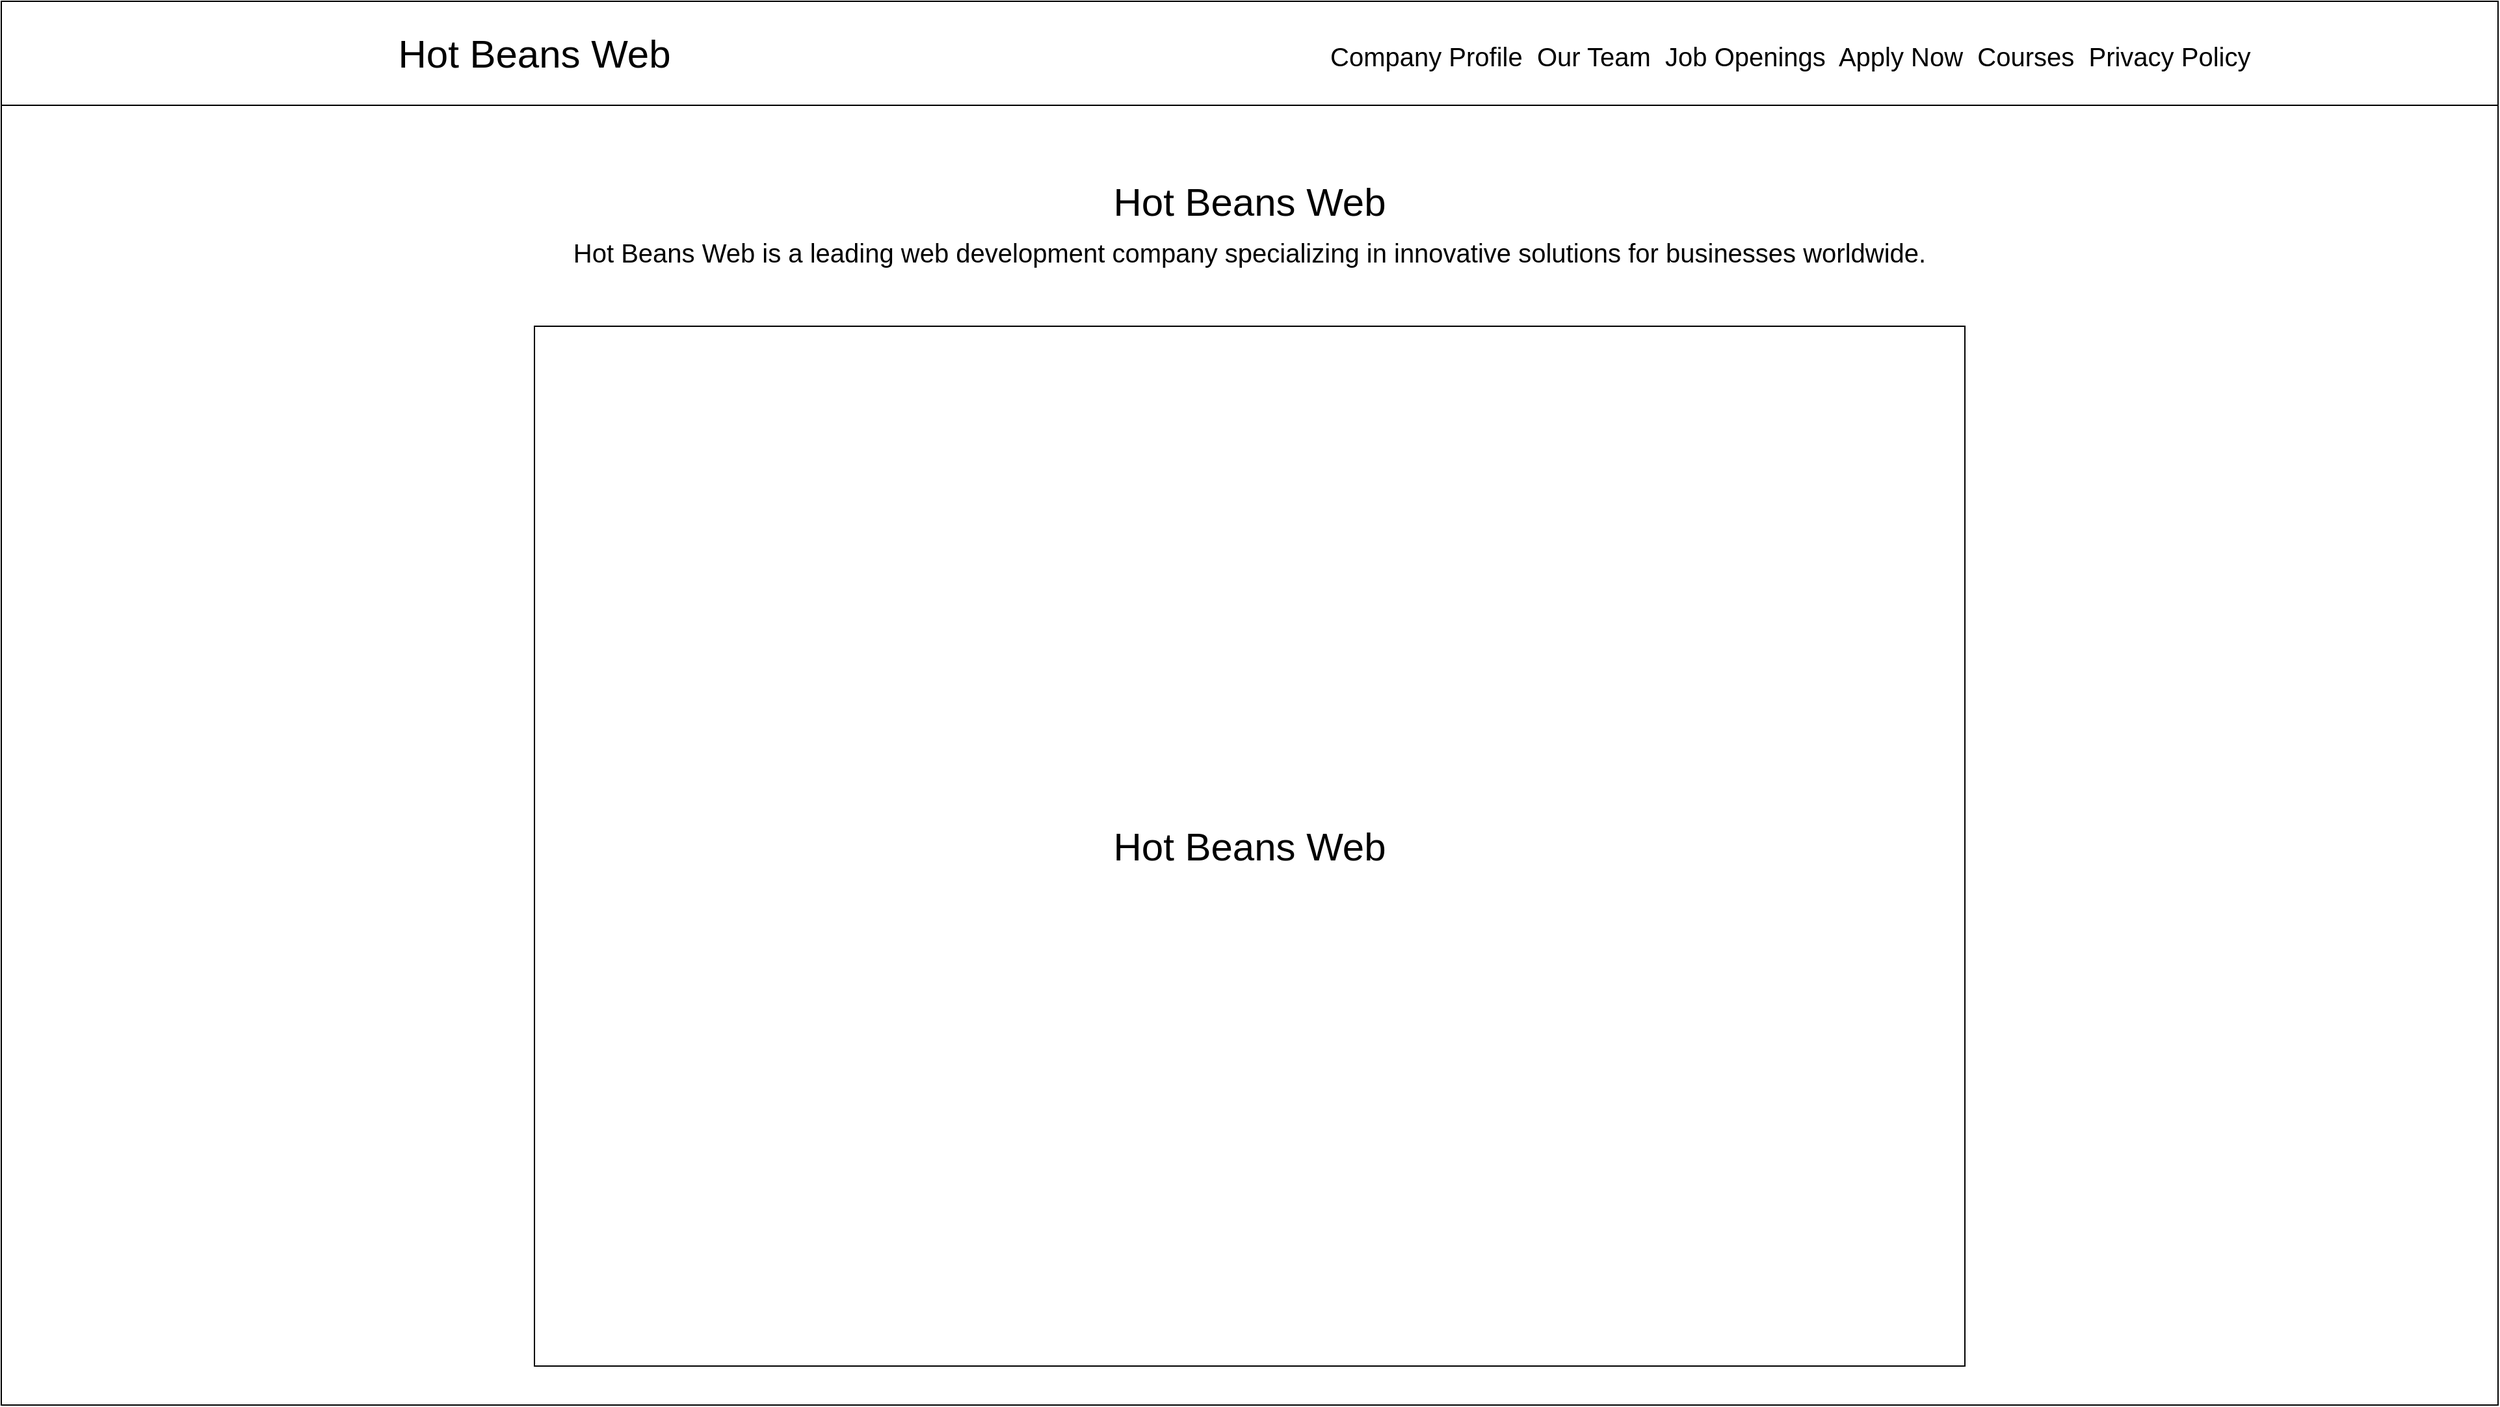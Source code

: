 <mxfile version="27.0.6">
  <diagram name="Page-1" id="Wk2SZ3Dgn6wj2FgpQmdu">
    <mxGraphModel grid="1" page="1" gridSize="10" guides="1" tooltips="1" connect="1" arrows="1" fold="1" pageScale="1" pageWidth="1920" pageHeight="1080" math="0" shadow="0">
      <root>
        <mxCell id="0" />
        <mxCell id="1" parent="0" />
        <mxCell id="2mj4cjvI3WKVShRjhSFl-1" value="" style="rounded=0;whiteSpace=wrap;html=1;fillColor=light-dark(#FFFFFF,#FFFFFF);" vertex="1" parent="1">
          <mxGeometry width="1920" height="1080" as="geometry" />
        </mxCell>
        <mxCell id="2mj4cjvI3WKVShRjhSFl-3" value="" style="rounded=0;whiteSpace=wrap;html=1;fillColor=light-dark(#FFFFFF,#000000);" vertex="1" parent="1">
          <mxGeometry width="1920" height="80" as="geometry" />
        </mxCell>
        <mxCell id="2mj4cjvI3WKVShRjhSFl-6" value="Hot Beans Web" style="text;html=1;align=center;verticalAlign=middle;whiteSpace=wrap;rounded=0;fontSize=30;" vertex="1" parent="1">
          <mxGeometry x="300" width="220" height="80" as="geometry" />
        </mxCell>
        <mxCell id="2mj4cjvI3WKVShRjhSFl-7" value="&lt;font style=&quot;font-size: 20px;&quot;&gt;Company Profile&amp;nbsp; Our Team&amp;nbsp; Job Openings&amp;nbsp; Apply Now&amp;nbsp; Courses&amp;nbsp; Privacy Policy&lt;/font&gt;" style="text;whiteSpace=wrap;html=1;fontSize=25;verticalAlign=middle;" vertex="1" parent="1">
          <mxGeometry x="1020" width="900" height="80" as="geometry" />
        </mxCell>
        <mxCell id="2mj4cjvI3WKVShRjhSFl-8" value="&lt;div&gt;&lt;font style=&quot;&quot;&gt;Hot Beans Web&lt;br&gt;&lt;/font&gt;&lt;div&gt;&lt;font style=&quot;font-size: 20px;&quot;&gt;Hot Beans Web is a leading web development company specializing in innovative solutions for businesses worldwide.&lt;/font&gt;&lt;/div&gt;&lt;/div&gt;" style="text;whiteSpace=wrap;html=1;fontColor=light-dark(#000000,#000000);align=center;fontSize=30;fillColor=none;" vertex="1" parent="1">
          <mxGeometry x="435" y="130" width="1050" height="120" as="geometry" />
        </mxCell>
        <mxCell id="2mj4cjvI3WKVShRjhSFl-9" value="Hot Beans Web" style="rounded=0;whiteSpace=wrap;html=1;fontSize=30;" vertex="1" parent="1">
          <mxGeometry x="410" y="250" width="1100" height="800" as="geometry" />
        </mxCell>
      </root>
    </mxGraphModel>
  </diagram>
</mxfile>
